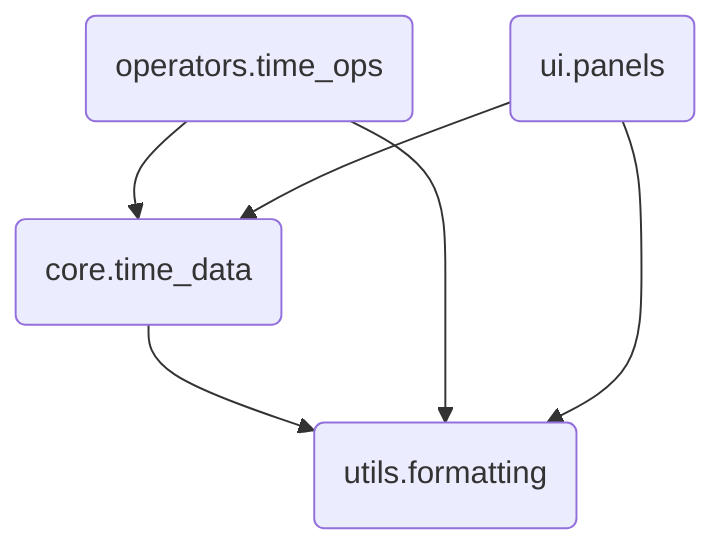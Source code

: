 ---
config:
  theme: default
  flowchart:
    curve: basis
---
flowchart TD
    core_time_data(core.time_data)
    operators_time_ops(operators.time_ops)
    ui_panels(ui.panels)
    utils_formatting(utils.formatting)
    core_time_data --> utils_formatting
    operators_time_ops --> utils_formatting
    operators_time_ops --> core_time_data
    ui_panels --> utils_formatting
    ui_panels --> core_time_data